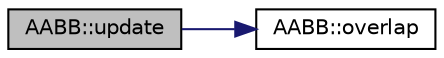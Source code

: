 digraph "AABB::update"
{
 // LATEX_PDF_SIZE
  edge [fontname="Helvetica",fontsize="10",labelfontname="Helvetica",labelfontsize="10"];
  node [fontname="Helvetica",fontsize="10",shape=record];
  rankdir="LR";
  Node1 [label="AABB::update",height=0.2,width=0.4,color="black", fillcolor="grey75", style="filled", fontcolor="black",tooltip=" "];
  Node1 -> Node2 [color="midnightblue",fontsize="10",style="solid",fontname="Helvetica"];
  Node2 [label="AABB::overlap",height=0.2,width=0.4,color="black", fillcolor="white", style="filled",URL="$class_a_a_b_b.html#a3e0d43b02416a62ed9b949c9e5e612b8",tooltip=" "];
}
